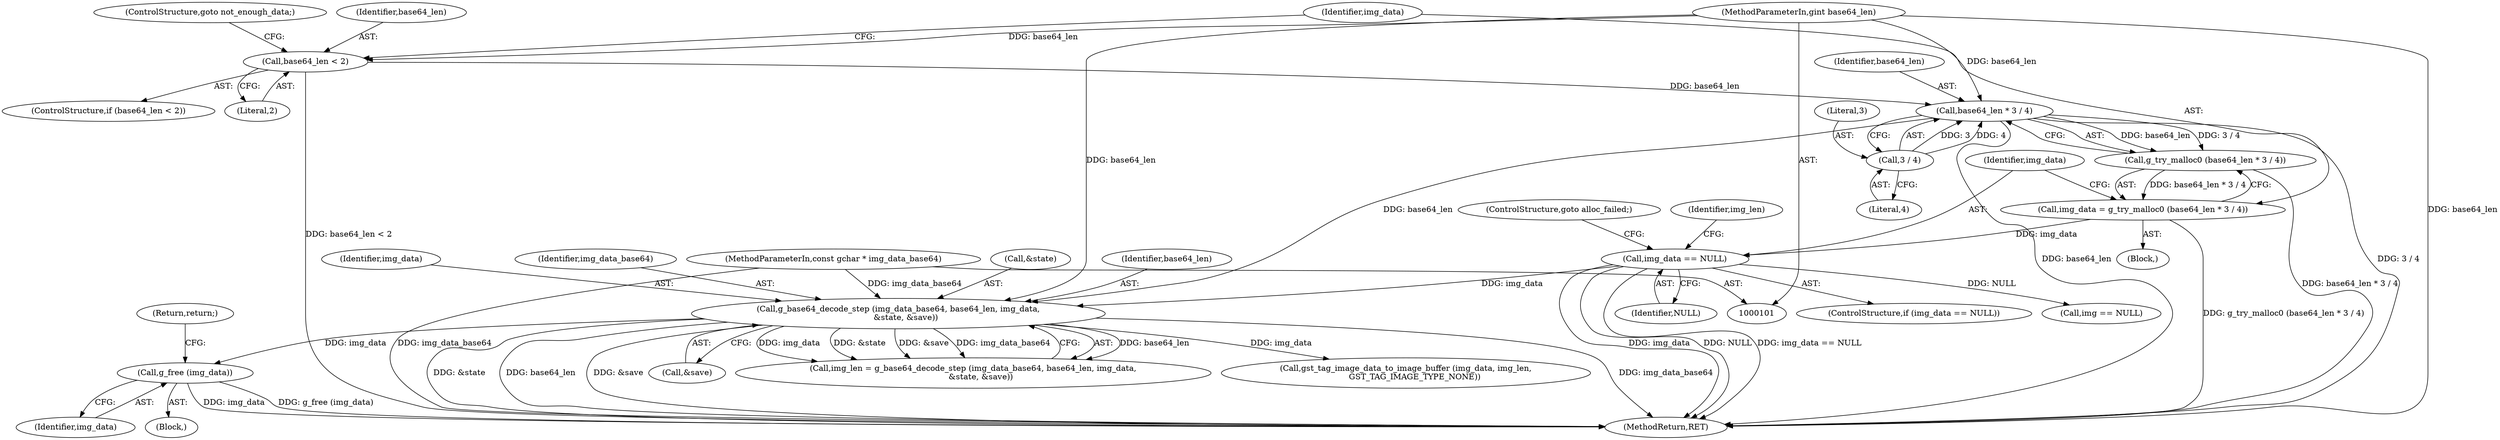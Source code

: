 digraph "0_gstreamer_566583e87147f774e7fc4c78b5f7e61d427e40a9@pointer" {
"1000186" [label="(Call,g_free (img_data))"];
"1000137" [label="(Call,g_base64_decode_step (img_data_base64, base64_len, img_data,\n      &state, &save))"];
"1000103" [label="(MethodParameterIn,const gchar * img_data_base64)"];
"1000125" [label="(Call,base64_len * 3 / 4)"];
"1000118" [label="(Call,base64_len < 2)"];
"1000104" [label="(MethodParameterIn,gint base64_len)"];
"1000127" [label="(Call,3 / 4)"];
"1000131" [label="(Call,img_data == NULL)"];
"1000122" [label="(Call,img_data = g_try_malloc0 (base64_len * 3 / 4))"];
"1000124" [label="(Call,g_try_malloc0 (base64_len * 3 / 4))"];
"1000122" [label="(Call,img_data = g_try_malloc0 (base64_len * 3 / 4))"];
"1000117" [label="(ControlStructure,if (base64_len < 2))"];
"1000143" [label="(Call,&save)"];
"1000186" [label="(Call,g_free (img_data))"];
"1000141" [label="(Call,&state)"];
"1000118" [label="(Call,base64_len < 2)"];
"1000105" [label="(Block,)"];
"1000119" [label="(Identifier,base64_len)"];
"1000128" [label="(Literal,3)"];
"1000136" [label="(Identifier,img_len)"];
"1000133" [label="(Identifier,NULL)"];
"1000139" [label="(Identifier,base64_len)"];
"1000121" [label="(ControlStructure,goto not_enough_data;)"];
"1000183" [label="(Block,)"];
"1000140" [label="(Identifier,img_data)"];
"1000131" [label="(Call,img_data == NULL)"];
"1000120" [label="(Literal,2)"];
"1000134" [label="(ControlStructure,goto alloc_failed;)"];
"1000103" [label="(MethodParameterIn,const gchar * img_data_base64)"];
"1000130" [label="(ControlStructure,if (img_data == NULL))"];
"1000135" [label="(Call,img_len = g_base64_decode_step (img_data_base64, base64_len, img_data,\n      &state, &save))"];
"1000137" [label="(Call,g_base64_decode_step (img_data_base64, base64_len, img_data,\n      &state, &save))"];
"1000125" [label="(Call,base64_len * 3 / 4)"];
"1000157" [label="(Call,img == NULL)"];
"1000104" [label="(MethodParameterIn,gint base64_len)"];
"1000138" [label="(Identifier,img_data_base64)"];
"1000152" [label="(Call,gst_tag_image_data_to_image_buffer (img_data, img_len,\n       GST_TAG_IMAGE_TYPE_NONE))"];
"1000126" [label="(Identifier,base64_len)"];
"1000123" [label="(Identifier,img_data)"];
"1000196" [label="(MethodReturn,RET)"];
"1000187" [label="(Identifier,img_data)"];
"1000124" [label="(Call,g_try_malloc0 (base64_len * 3 / 4))"];
"1000127" [label="(Call,3 / 4)"];
"1000129" [label="(Literal,4)"];
"1000188" [label="(Return,return;)"];
"1000132" [label="(Identifier,img_data)"];
"1000186" -> "1000183"  [label="AST: "];
"1000186" -> "1000187"  [label="CFG: "];
"1000187" -> "1000186"  [label="AST: "];
"1000188" -> "1000186"  [label="CFG: "];
"1000186" -> "1000196"  [label="DDG: img_data"];
"1000186" -> "1000196"  [label="DDG: g_free (img_data)"];
"1000137" -> "1000186"  [label="DDG: img_data"];
"1000137" -> "1000135"  [label="AST: "];
"1000137" -> "1000143"  [label="CFG: "];
"1000138" -> "1000137"  [label="AST: "];
"1000139" -> "1000137"  [label="AST: "];
"1000140" -> "1000137"  [label="AST: "];
"1000141" -> "1000137"  [label="AST: "];
"1000143" -> "1000137"  [label="AST: "];
"1000135" -> "1000137"  [label="CFG: "];
"1000137" -> "1000196"  [label="DDG: img_data_base64"];
"1000137" -> "1000196"  [label="DDG: &state"];
"1000137" -> "1000196"  [label="DDG: base64_len"];
"1000137" -> "1000196"  [label="DDG: &save"];
"1000137" -> "1000135"  [label="DDG: base64_len"];
"1000137" -> "1000135"  [label="DDG: img_data"];
"1000137" -> "1000135"  [label="DDG: &state"];
"1000137" -> "1000135"  [label="DDG: &save"];
"1000137" -> "1000135"  [label="DDG: img_data_base64"];
"1000103" -> "1000137"  [label="DDG: img_data_base64"];
"1000125" -> "1000137"  [label="DDG: base64_len"];
"1000104" -> "1000137"  [label="DDG: base64_len"];
"1000131" -> "1000137"  [label="DDG: img_data"];
"1000137" -> "1000152"  [label="DDG: img_data"];
"1000103" -> "1000101"  [label="AST: "];
"1000103" -> "1000196"  [label="DDG: img_data_base64"];
"1000125" -> "1000124"  [label="AST: "];
"1000125" -> "1000127"  [label="CFG: "];
"1000126" -> "1000125"  [label="AST: "];
"1000127" -> "1000125"  [label="AST: "];
"1000124" -> "1000125"  [label="CFG: "];
"1000125" -> "1000196"  [label="DDG: 3 / 4"];
"1000125" -> "1000196"  [label="DDG: base64_len"];
"1000125" -> "1000124"  [label="DDG: base64_len"];
"1000125" -> "1000124"  [label="DDG: 3 / 4"];
"1000118" -> "1000125"  [label="DDG: base64_len"];
"1000104" -> "1000125"  [label="DDG: base64_len"];
"1000127" -> "1000125"  [label="DDG: 3"];
"1000127" -> "1000125"  [label="DDG: 4"];
"1000118" -> "1000117"  [label="AST: "];
"1000118" -> "1000120"  [label="CFG: "];
"1000119" -> "1000118"  [label="AST: "];
"1000120" -> "1000118"  [label="AST: "];
"1000121" -> "1000118"  [label="CFG: "];
"1000123" -> "1000118"  [label="CFG: "];
"1000118" -> "1000196"  [label="DDG: base64_len < 2"];
"1000104" -> "1000118"  [label="DDG: base64_len"];
"1000104" -> "1000101"  [label="AST: "];
"1000104" -> "1000196"  [label="DDG: base64_len"];
"1000127" -> "1000129"  [label="CFG: "];
"1000128" -> "1000127"  [label="AST: "];
"1000129" -> "1000127"  [label="AST: "];
"1000131" -> "1000130"  [label="AST: "];
"1000131" -> "1000133"  [label="CFG: "];
"1000132" -> "1000131"  [label="AST: "];
"1000133" -> "1000131"  [label="AST: "];
"1000134" -> "1000131"  [label="CFG: "];
"1000136" -> "1000131"  [label="CFG: "];
"1000131" -> "1000196"  [label="DDG: img_data"];
"1000131" -> "1000196"  [label="DDG: NULL"];
"1000131" -> "1000196"  [label="DDG: img_data == NULL"];
"1000122" -> "1000131"  [label="DDG: img_data"];
"1000131" -> "1000157"  [label="DDG: NULL"];
"1000122" -> "1000105"  [label="AST: "];
"1000122" -> "1000124"  [label="CFG: "];
"1000123" -> "1000122"  [label="AST: "];
"1000124" -> "1000122"  [label="AST: "];
"1000132" -> "1000122"  [label="CFG: "];
"1000122" -> "1000196"  [label="DDG: g_try_malloc0 (base64_len * 3 / 4)"];
"1000124" -> "1000122"  [label="DDG: base64_len * 3 / 4"];
"1000124" -> "1000196"  [label="DDG: base64_len * 3 / 4"];
}
